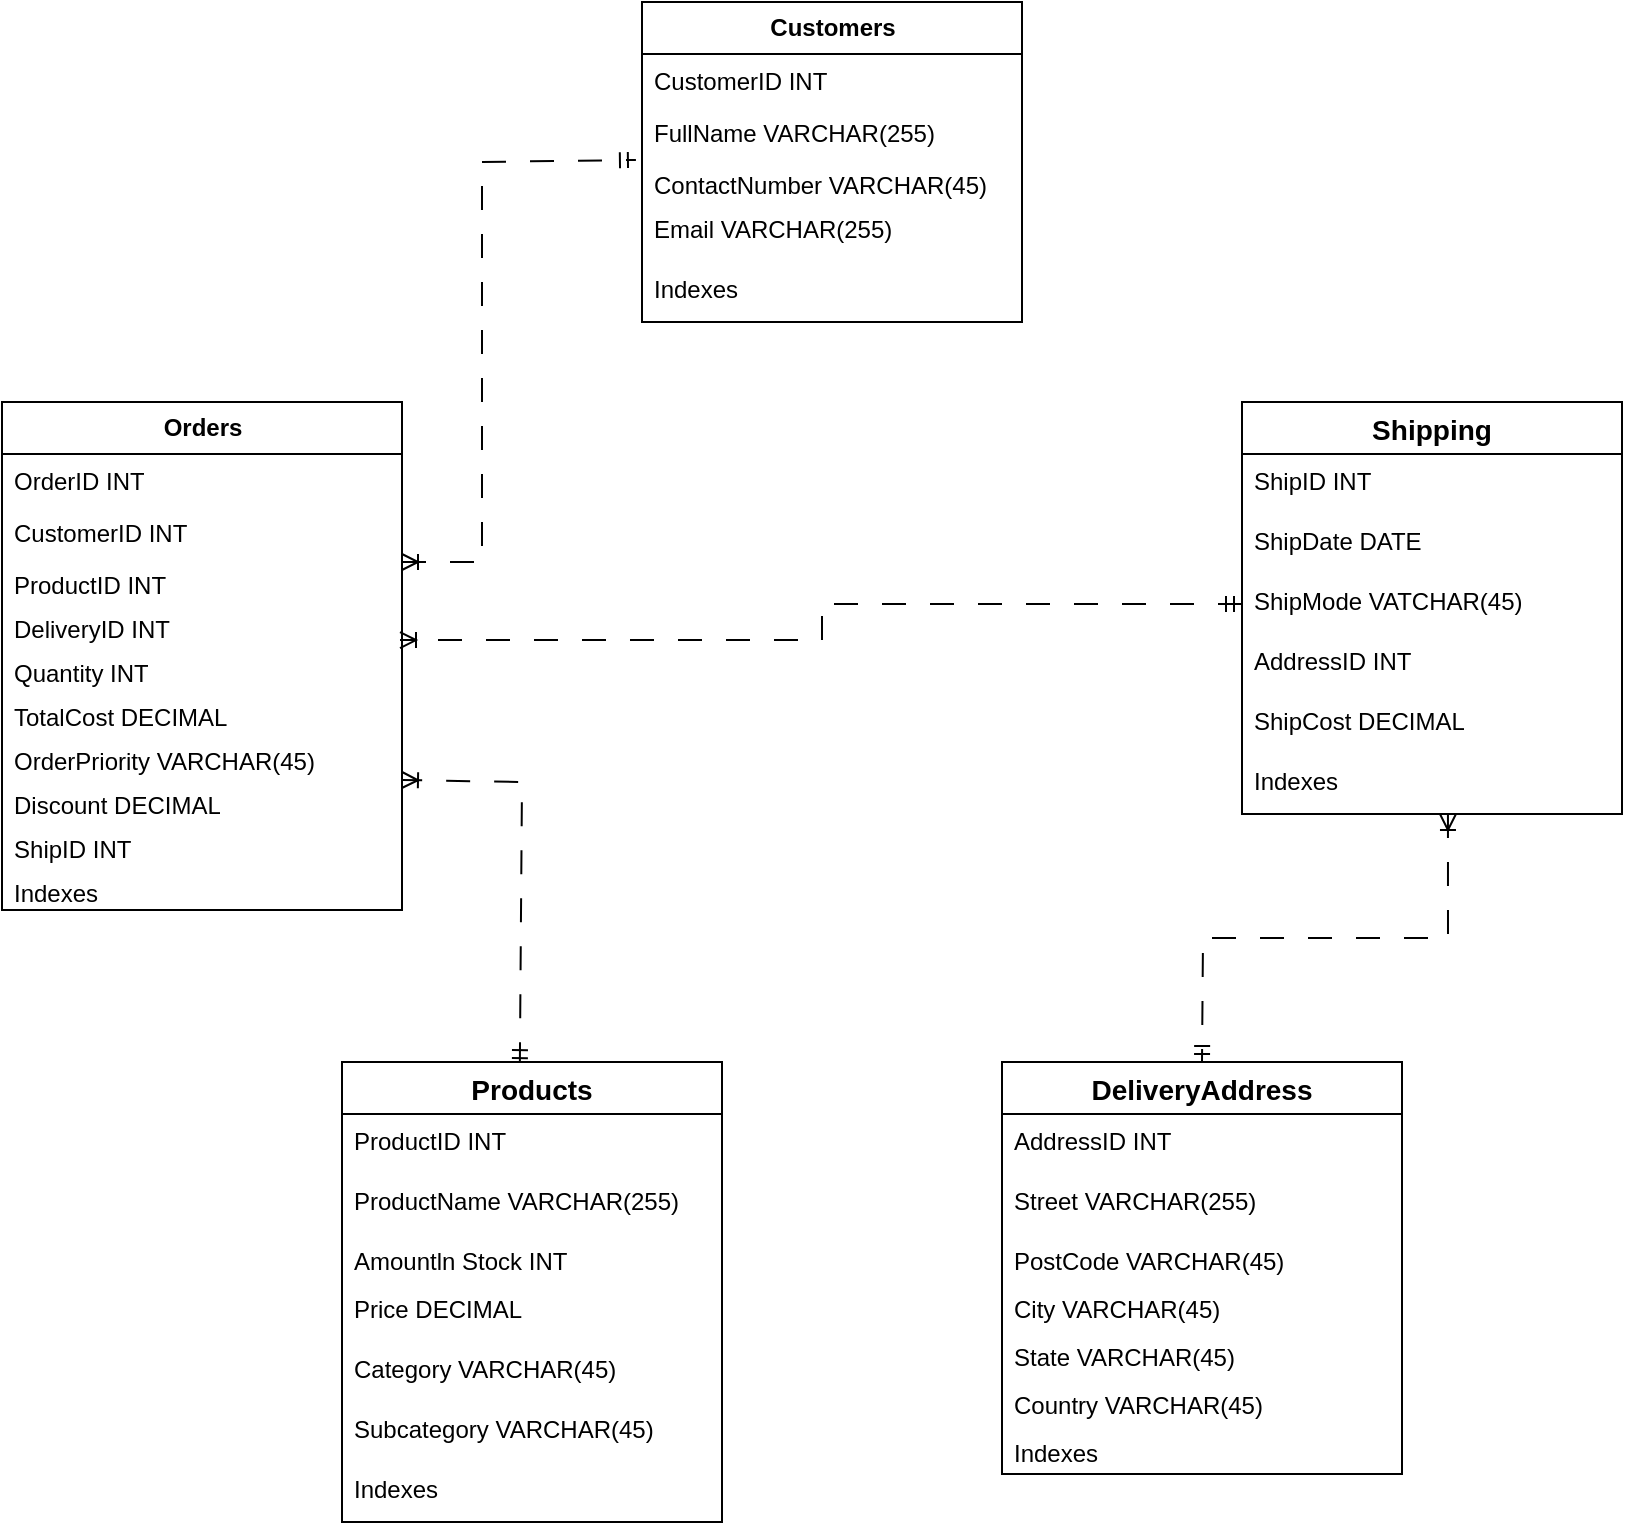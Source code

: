 <mxfile version="24.4.15" type="github">
  <diagram name="Page-1" id="rxr-hx7VIc_0QiqgKNQM">
    <mxGraphModel dx="1434" dy="827" grid="1" gridSize="10" guides="1" tooltips="1" connect="1" arrows="1" fold="1" page="1" pageScale="1" pageWidth="850" pageHeight="1100" math="0" shadow="0">
      <root>
        <mxCell id="0" />
        <mxCell id="1" parent="0" />
        <mxCell id="SPCyMe39Lzar1Hcm_dn9-1" value="&lt;b&gt;Customers&lt;/b&gt;" style="swimlane;fontStyle=0;childLayout=stackLayout;horizontal=1;startSize=26;fillColor=none;horizontalStack=0;resizeParent=1;resizeParentMax=0;resizeLast=0;collapsible=1;marginBottom=0;html=1;" vertex="1" parent="1">
          <mxGeometry x="340" y="40" width="190" height="160" as="geometry" />
        </mxCell>
        <mxCell id="SPCyMe39Lzar1Hcm_dn9-2" value="CustomerID INT" style="text;strokeColor=none;fillColor=none;align=left;verticalAlign=top;spacingLeft=4;spacingRight=4;overflow=hidden;rotatable=0;points=[[0,0.5],[1,0.5]];portConstraint=eastwest;whiteSpace=wrap;html=1;" vertex="1" parent="SPCyMe39Lzar1Hcm_dn9-1">
          <mxGeometry y="26" width="190" height="26" as="geometry" />
        </mxCell>
        <mxCell id="SPCyMe39Lzar1Hcm_dn9-3" value="FullName VARCHAR(255)" style="text;strokeColor=none;fillColor=none;align=left;verticalAlign=top;spacingLeft=4;spacingRight=4;overflow=hidden;rotatable=0;points=[[0,0.5],[1,0.5]];portConstraint=eastwest;whiteSpace=wrap;html=1;" vertex="1" parent="SPCyMe39Lzar1Hcm_dn9-1">
          <mxGeometry y="52" width="190" height="26" as="geometry" />
        </mxCell>
        <mxCell id="SPCyMe39Lzar1Hcm_dn9-24" value="ContactNumber VARCHAR(45)" style="text;strokeColor=none;fillColor=none;align=left;verticalAlign=top;spacingLeft=4;spacingRight=4;overflow=hidden;rotatable=0;points=[[0,0.5],[1,0.5]];portConstraint=eastwest;whiteSpace=wrap;html=1;" vertex="1" parent="SPCyMe39Lzar1Hcm_dn9-1">
          <mxGeometry y="78" width="190" height="22" as="geometry" />
        </mxCell>
        <mxCell id="SPCyMe39Lzar1Hcm_dn9-25" value="Email VARCHAR(255)" style="text;strokeColor=none;fillColor=none;align=left;verticalAlign=top;spacingLeft=4;spacingRight=4;overflow=hidden;rotatable=0;points=[[0,0.5],[1,0.5]];portConstraint=eastwest;whiteSpace=wrap;html=1;" vertex="1" parent="SPCyMe39Lzar1Hcm_dn9-1">
          <mxGeometry y="100" width="190" height="30" as="geometry" />
        </mxCell>
        <mxCell id="SPCyMe39Lzar1Hcm_dn9-4" value="Indexes" style="text;strokeColor=none;fillColor=none;align=left;verticalAlign=top;spacingLeft=4;spacingRight=4;overflow=hidden;rotatable=0;points=[[0,0.5],[1,0.5]];portConstraint=eastwest;whiteSpace=wrap;html=1;" vertex="1" parent="SPCyMe39Lzar1Hcm_dn9-1">
          <mxGeometry y="130" width="190" height="30" as="geometry" />
        </mxCell>
        <mxCell id="SPCyMe39Lzar1Hcm_dn9-6" value="&lt;b&gt;Orders&lt;/b&gt;" style="swimlane;fontStyle=0;childLayout=stackLayout;horizontal=1;startSize=26;fillColor=none;horizontalStack=0;resizeParent=1;resizeParentMax=0;resizeLast=0;collapsible=1;marginBottom=0;html=1;" vertex="1" parent="1">
          <mxGeometry x="20" y="240" width="200" height="254" as="geometry">
            <mxRectangle x="20" y="240" width="80" height="30" as="alternateBounds" />
          </mxGeometry>
        </mxCell>
        <mxCell id="SPCyMe39Lzar1Hcm_dn9-7" value="OrderID INT" style="text;strokeColor=none;fillColor=none;align=left;verticalAlign=top;spacingLeft=4;spacingRight=4;overflow=hidden;rotatable=0;points=[[0,0.5],[1,0.5]];portConstraint=eastwest;whiteSpace=wrap;html=1;" vertex="1" parent="SPCyMe39Lzar1Hcm_dn9-6">
          <mxGeometry y="26" width="200" height="26" as="geometry" />
        </mxCell>
        <mxCell id="SPCyMe39Lzar1Hcm_dn9-8" value="CustomerID INT" style="text;strokeColor=none;fillColor=none;align=left;verticalAlign=top;spacingLeft=4;spacingRight=4;overflow=hidden;rotatable=0;points=[[0,0.5],[1,0.5]];portConstraint=eastwest;whiteSpace=wrap;html=1;" vertex="1" parent="SPCyMe39Lzar1Hcm_dn9-6">
          <mxGeometry y="52" width="200" height="26" as="geometry" />
        </mxCell>
        <mxCell id="SPCyMe39Lzar1Hcm_dn9-9" value="ProductID INT" style="text;strokeColor=none;fillColor=none;align=left;verticalAlign=top;spacingLeft=4;spacingRight=4;overflow=hidden;rotatable=0;points=[[0,0.5],[1,0.5]];portConstraint=eastwest;whiteSpace=wrap;html=1;" vertex="1" parent="SPCyMe39Lzar1Hcm_dn9-6">
          <mxGeometry y="78" width="200" height="22" as="geometry" />
        </mxCell>
        <mxCell id="SPCyMe39Lzar1Hcm_dn9-26" value="DeliveryID INT" style="text;strokeColor=none;fillColor=none;align=left;verticalAlign=top;spacingLeft=4;spacingRight=4;overflow=hidden;rotatable=0;points=[[0,0.5],[1,0.5]];portConstraint=eastwest;whiteSpace=wrap;html=1;" vertex="1" parent="SPCyMe39Lzar1Hcm_dn9-6">
          <mxGeometry y="100" width="200" height="22" as="geometry" />
        </mxCell>
        <mxCell id="SPCyMe39Lzar1Hcm_dn9-27" value="Quantity INT" style="text;strokeColor=none;fillColor=none;align=left;verticalAlign=top;spacingLeft=4;spacingRight=4;overflow=hidden;rotatable=0;points=[[0,0.5],[1,0.5]];portConstraint=eastwest;whiteSpace=wrap;html=1;" vertex="1" parent="SPCyMe39Lzar1Hcm_dn9-6">
          <mxGeometry y="122" width="200" height="22" as="geometry" />
        </mxCell>
        <mxCell id="SPCyMe39Lzar1Hcm_dn9-28" value="TotalCost DECIMAL" style="text;strokeColor=none;fillColor=none;align=left;verticalAlign=top;spacingLeft=4;spacingRight=4;overflow=hidden;rotatable=0;points=[[0,0.5],[1,0.5]];portConstraint=eastwest;whiteSpace=wrap;html=1;" vertex="1" parent="SPCyMe39Lzar1Hcm_dn9-6">
          <mxGeometry y="144" width="200" height="22" as="geometry" />
        </mxCell>
        <mxCell id="SPCyMe39Lzar1Hcm_dn9-29" value="OrderPriority VARCHAR(45)" style="text;strokeColor=none;fillColor=none;align=left;verticalAlign=top;spacingLeft=4;spacingRight=4;overflow=hidden;rotatable=0;points=[[0,0.5],[1,0.5]];portConstraint=eastwest;whiteSpace=wrap;html=1;" vertex="1" parent="SPCyMe39Lzar1Hcm_dn9-6">
          <mxGeometry y="166" width="200" height="22" as="geometry" />
        </mxCell>
        <mxCell id="SPCyMe39Lzar1Hcm_dn9-30" value="Discount DECIMAL" style="text;strokeColor=none;fillColor=none;align=left;verticalAlign=top;spacingLeft=4;spacingRight=4;overflow=hidden;rotatable=0;points=[[0,0.5],[1,0.5]];portConstraint=eastwest;whiteSpace=wrap;html=1;" vertex="1" parent="SPCyMe39Lzar1Hcm_dn9-6">
          <mxGeometry y="188" width="200" height="22" as="geometry" />
        </mxCell>
        <mxCell id="SPCyMe39Lzar1Hcm_dn9-31" value="S&lt;span style=&quot;white-space: pre;&quot;&gt;hipID INT&lt;/span&gt;" style="text;strokeColor=none;fillColor=none;align=left;verticalAlign=top;spacingLeft=4;spacingRight=4;overflow=hidden;rotatable=0;points=[[0,0.5],[1,0.5]];portConstraint=eastwest;whiteSpace=wrap;html=1;" vertex="1" parent="SPCyMe39Lzar1Hcm_dn9-6">
          <mxGeometry y="210" width="200" height="22" as="geometry" />
        </mxCell>
        <mxCell id="SPCyMe39Lzar1Hcm_dn9-43" value="Indexes" style="text;strokeColor=none;fillColor=none;align=left;verticalAlign=top;spacingLeft=4;spacingRight=4;overflow=hidden;rotatable=0;points=[[0,0.5],[1,0.5]];portConstraint=eastwest;whiteSpace=wrap;html=1;" vertex="1" parent="SPCyMe39Lzar1Hcm_dn9-6">
          <mxGeometry y="232" width="200" height="22" as="geometry" />
        </mxCell>
        <mxCell id="SPCyMe39Lzar1Hcm_dn9-56" style="rounded=0;orthogonalLoop=1;jettySize=auto;html=1;exitX=0.468;exitY=0.009;exitDx=0;exitDy=0;entryX=1;entryY=0.5;entryDx=0;entryDy=0;elbow=vertical;endArrow=ERoneToMany;endFill=0;dashed=1;exitPerimeter=0;startArrow=ERmandOne;startFill=0;dashPattern=12 12;" edge="1" parent="1" source="SPCyMe39Lzar1Hcm_dn9-12">
          <mxGeometry relative="1" as="geometry">
            <mxPoint x="285" y="560" as="sourcePoint" />
            <mxPoint x="220" y="429" as="targetPoint" />
            <Array as="points">
              <mxPoint x="280" y="430" />
            </Array>
          </mxGeometry>
        </mxCell>
        <mxCell id="SPCyMe39Lzar1Hcm_dn9-12" value="Products" style="swimlane;fontStyle=1;childLayout=stackLayout;horizontal=1;startSize=26;horizontalStack=0;resizeParent=1;resizeParentMax=0;resizeLast=0;collapsible=1;marginBottom=0;align=center;fontSize=14;" vertex="1" parent="1">
          <mxGeometry x="190" y="570" width="190" height="230" as="geometry" />
        </mxCell>
        <mxCell id="SPCyMe39Lzar1Hcm_dn9-13" value="ProductID INT" style="text;strokeColor=none;fillColor=none;spacingLeft=4;spacingRight=4;overflow=hidden;rotatable=0;points=[[0,0.5],[1,0.5]];portConstraint=eastwest;fontSize=12;whiteSpace=wrap;html=1;" vertex="1" parent="SPCyMe39Lzar1Hcm_dn9-12">
          <mxGeometry y="26" width="190" height="30" as="geometry" />
        </mxCell>
        <mxCell id="SPCyMe39Lzar1Hcm_dn9-14" value="ProductName VARCHAR(255)" style="text;strokeColor=none;fillColor=none;spacingLeft=4;spacingRight=4;overflow=hidden;rotatable=0;points=[[0,0.5],[1,0.5]];portConstraint=eastwest;fontSize=12;whiteSpace=wrap;html=1;" vertex="1" parent="SPCyMe39Lzar1Hcm_dn9-12">
          <mxGeometry y="56" width="190" height="30" as="geometry" />
        </mxCell>
        <mxCell id="SPCyMe39Lzar1Hcm_dn9-15" value="Amountln Stock INT" style="text;strokeColor=none;fillColor=none;spacingLeft=4;spacingRight=4;overflow=hidden;rotatable=0;points=[[0,0.5],[1,0.5]];portConstraint=eastwest;fontSize=12;whiteSpace=wrap;html=1;" vertex="1" parent="SPCyMe39Lzar1Hcm_dn9-12">
          <mxGeometry y="86" width="190" height="24" as="geometry" />
        </mxCell>
        <mxCell id="SPCyMe39Lzar1Hcm_dn9-32" value="Price DECIMAL" style="text;strokeColor=none;fillColor=none;spacingLeft=4;spacingRight=4;overflow=hidden;rotatable=0;points=[[0,0.5],[1,0.5]];portConstraint=eastwest;fontSize=12;whiteSpace=wrap;html=1;" vertex="1" parent="SPCyMe39Lzar1Hcm_dn9-12">
          <mxGeometry y="110" width="190" height="30" as="geometry" />
        </mxCell>
        <mxCell id="SPCyMe39Lzar1Hcm_dn9-33" value="Category VARCHAR(45)" style="text;strokeColor=none;fillColor=none;spacingLeft=4;spacingRight=4;overflow=hidden;rotatable=0;points=[[0,0.5],[1,0.5]];portConstraint=eastwest;fontSize=12;whiteSpace=wrap;html=1;" vertex="1" parent="SPCyMe39Lzar1Hcm_dn9-12">
          <mxGeometry y="140" width="190" height="30" as="geometry" />
        </mxCell>
        <mxCell id="SPCyMe39Lzar1Hcm_dn9-34" value="Subcategory VARCHAR(45)" style="text;strokeColor=none;fillColor=none;spacingLeft=4;spacingRight=4;overflow=hidden;rotatable=0;points=[[0,0.5],[1,0.5]];portConstraint=eastwest;fontSize=12;whiteSpace=wrap;html=1;" vertex="1" parent="SPCyMe39Lzar1Hcm_dn9-12">
          <mxGeometry y="170" width="190" height="30" as="geometry" />
        </mxCell>
        <mxCell id="SPCyMe39Lzar1Hcm_dn9-35" value="Indexes" style="text;strokeColor=none;fillColor=none;spacingLeft=4;spacingRight=4;overflow=hidden;rotatable=0;points=[[0,0.5],[1,0.5]];portConstraint=eastwest;fontSize=12;whiteSpace=wrap;html=1;" vertex="1" parent="SPCyMe39Lzar1Hcm_dn9-12">
          <mxGeometry y="200" width="190" height="30" as="geometry" />
        </mxCell>
        <mxCell id="SPCyMe39Lzar1Hcm_dn9-16" value="DeliveryAddress" style="swimlane;fontStyle=1;childLayout=stackLayout;horizontal=1;startSize=26;horizontalStack=0;resizeParent=1;resizeParentMax=0;resizeLast=0;collapsible=1;marginBottom=0;align=center;fontSize=14;" vertex="1" parent="1">
          <mxGeometry x="520" y="570" width="200" height="206" as="geometry" />
        </mxCell>
        <mxCell id="SPCyMe39Lzar1Hcm_dn9-17" value="AddressID INT" style="text;strokeColor=none;fillColor=none;spacingLeft=4;spacingRight=4;overflow=hidden;rotatable=0;points=[[0,0.5],[1,0.5]];portConstraint=eastwest;fontSize=12;whiteSpace=wrap;html=1;" vertex="1" parent="SPCyMe39Lzar1Hcm_dn9-16">
          <mxGeometry y="26" width="200" height="30" as="geometry" />
        </mxCell>
        <mxCell id="SPCyMe39Lzar1Hcm_dn9-18" value="Street VARCHAR(255)" style="text;strokeColor=none;fillColor=none;spacingLeft=4;spacingRight=4;overflow=hidden;rotatable=0;points=[[0,0.5],[1,0.5]];portConstraint=eastwest;fontSize=12;whiteSpace=wrap;html=1;" vertex="1" parent="SPCyMe39Lzar1Hcm_dn9-16">
          <mxGeometry y="56" width="200" height="30" as="geometry" />
        </mxCell>
        <mxCell id="SPCyMe39Lzar1Hcm_dn9-19" value="PostCode VARCHAR(45)" style="text;strokeColor=none;fillColor=none;spacingLeft=4;spacingRight=4;overflow=hidden;rotatable=0;points=[[0,0.5],[1,0.5]];portConstraint=eastwest;fontSize=12;whiteSpace=wrap;html=1;" vertex="1" parent="SPCyMe39Lzar1Hcm_dn9-16">
          <mxGeometry y="86" width="200" height="24" as="geometry" />
        </mxCell>
        <mxCell id="SPCyMe39Lzar1Hcm_dn9-36" value="City VARCHAR(45)" style="text;strokeColor=none;fillColor=none;spacingLeft=4;spacingRight=4;overflow=hidden;rotatable=0;points=[[0,0.5],[1,0.5]];portConstraint=eastwest;fontSize=12;whiteSpace=wrap;html=1;" vertex="1" parent="SPCyMe39Lzar1Hcm_dn9-16">
          <mxGeometry y="110" width="200" height="24" as="geometry" />
        </mxCell>
        <mxCell id="SPCyMe39Lzar1Hcm_dn9-37" value="State VARCHAR(45)" style="text;strokeColor=none;fillColor=none;spacingLeft=4;spacingRight=4;overflow=hidden;rotatable=0;points=[[0,0.5],[1,0.5]];portConstraint=eastwest;fontSize=12;whiteSpace=wrap;html=1;" vertex="1" parent="SPCyMe39Lzar1Hcm_dn9-16">
          <mxGeometry y="134" width="200" height="24" as="geometry" />
        </mxCell>
        <mxCell id="SPCyMe39Lzar1Hcm_dn9-38" value="Country VARCHAR(45)" style="text;strokeColor=none;fillColor=none;spacingLeft=4;spacingRight=4;overflow=hidden;rotatable=0;points=[[0,0.5],[1,0.5]];portConstraint=eastwest;fontSize=12;whiteSpace=wrap;html=1;" vertex="1" parent="SPCyMe39Lzar1Hcm_dn9-16">
          <mxGeometry y="158" width="200" height="24" as="geometry" />
        </mxCell>
        <mxCell id="SPCyMe39Lzar1Hcm_dn9-39" value="Indexes" style="text;strokeColor=none;fillColor=none;spacingLeft=4;spacingRight=4;overflow=hidden;rotatable=0;points=[[0,0.5],[1,0.5]];portConstraint=eastwest;fontSize=12;whiteSpace=wrap;html=1;" vertex="1" parent="SPCyMe39Lzar1Hcm_dn9-16">
          <mxGeometry y="182" width="200" height="24" as="geometry" />
        </mxCell>
        <mxCell id="SPCyMe39Lzar1Hcm_dn9-58" style="edgeStyle=orthogonalEdgeStyle;rounded=0;orthogonalLoop=1;jettySize=auto;html=1;endArrow=ERmandOne;endFill=0;dashed=1;startArrow=ERoneToMany;startFill=0;dashPattern=12 12;exitX=0.542;exitY=1;exitDx=0;exitDy=0;exitPerimeter=0;" edge="1" parent="1" source="SPCyMe39Lzar1Hcm_dn9-42">
          <mxGeometry relative="1" as="geometry">
            <mxPoint x="735" y="520" as="sourcePoint" />
            <mxPoint x="620" y="570" as="targetPoint" />
          </mxGeometry>
        </mxCell>
        <mxCell id="SPCyMe39Lzar1Hcm_dn9-20" value="Shipping" style="swimlane;fontStyle=1;childLayout=stackLayout;horizontal=1;startSize=26;horizontalStack=0;resizeParent=1;resizeParentMax=0;resizeLast=0;collapsible=1;marginBottom=0;align=center;fontSize=14;" vertex="1" parent="1">
          <mxGeometry x="640" y="240" width="190" height="206" as="geometry" />
        </mxCell>
        <mxCell id="SPCyMe39Lzar1Hcm_dn9-21" value="ShipID INT" style="text;strokeColor=none;fillColor=none;spacingLeft=4;spacingRight=4;overflow=hidden;rotatable=0;points=[[0,0.5],[1,0.5]];portConstraint=eastwest;fontSize=12;whiteSpace=wrap;html=1;" vertex="1" parent="SPCyMe39Lzar1Hcm_dn9-20">
          <mxGeometry y="26" width="190" height="30" as="geometry" />
        </mxCell>
        <mxCell id="SPCyMe39Lzar1Hcm_dn9-22" value="ShipDate DATE" style="text;strokeColor=none;fillColor=none;spacingLeft=4;spacingRight=4;overflow=hidden;rotatable=0;points=[[0,0.5],[1,0.5]];portConstraint=eastwest;fontSize=12;whiteSpace=wrap;html=1;" vertex="1" parent="SPCyMe39Lzar1Hcm_dn9-20">
          <mxGeometry y="56" width="190" height="30" as="geometry" />
        </mxCell>
        <mxCell id="SPCyMe39Lzar1Hcm_dn9-23" value="ShipMode VATCHAR(45)" style="text;strokeColor=none;fillColor=none;spacingLeft=4;spacingRight=4;overflow=hidden;rotatable=0;points=[[0,0.5],[1,0.5]];portConstraint=eastwest;fontSize=12;whiteSpace=wrap;html=1;" vertex="1" parent="SPCyMe39Lzar1Hcm_dn9-20">
          <mxGeometry y="86" width="190" height="30" as="geometry" />
        </mxCell>
        <mxCell id="SPCyMe39Lzar1Hcm_dn9-40" value="AddressID INT" style="text;strokeColor=none;fillColor=none;spacingLeft=4;spacingRight=4;overflow=hidden;rotatable=0;points=[[0,0.5],[1,0.5]];portConstraint=eastwest;fontSize=12;whiteSpace=wrap;html=1;" vertex="1" parent="SPCyMe39Lzar1Hcm_dn9-20">
          <mxGeometry y="116" width="190" height="30" as="geometry" />
        </mxCell>
        <mxCell id="SPCyMe39Lzar1Hcm_dn9-41" value="ShipCost DECIMAL" style="text;strokeColor=none;fillColor=none;spacingLeft=4;spacingRight=4;overflow=hidden;rotatable=0;points=[[0,0.5],[1,0.5]];portConstraint=eastwest;fontSize=12;whiteSpace=wrap;html=1;" vertex="1" parent="SPCyMe39Lzar1Hcm_dn9-20">
          <mxGeometry y="146" width="190" height="30" as="geometry" />
        </mxCell>
        <mxCell id="SPCyMe39Lzar1Hcm_dn9-42" value="Indexes" style="text;strokeColor=none;fillColor=none;spacingLeft=4;spacingRight=4;overflow=hidden;rotatable=0;points=[[0,0.5],[1,0.5]];portConstraint=eastwest;fontSize=12;whiteSpace=wrap;html=1;" vertex="1" parent="SPCyMe39Lzar1Hcm_dn9-20">
          <mxGeometry y="176" width="190" height="30" as="geometry" />
        </mxCell>
        <mxCell id="SPCyMe39Lzar1Hcm_dn9-44" value="" style="endArrow=ERmandOne;dashed=1;html=1;rounded=0;entryX=-0.016;entryY=0.045;entryDx=0;entryDy=0;entryPerimeter=0;endFill=0;startArrow=ERoneToMany;startFill=0;dashPattern=12 12;" edge="1" parent="1" target="SPCyMe39Lzar1Hcm_dn9-24">
          <mxGeometry width="50" height="50" relative="1" as="geometry">
            <mxPoint x="220" y="320" as="sourcePoint" />
            <mxPoint x="320" y="120" as="targetPoint" />
            <Array as="points">
              <mxPoint x="260" y="320" />
              <mxPoint x="260" y="210" />
              <mxPoint x="260" y="120" />
            </Array>
          </mxGeometry>
        </mxCell>
        <mxCell id="SPCyMe39Lzar1Hcm_dn9-57" style="rounded=0;orthogonalLoop=1;jettySize=auto;html=1;exitX=0;exitY=0.5;exitDx=0;exitDy=0;entryX=0.995;entryY=-0.136;entryDx=0;entryDy=0;entryPerimeter=0;endArrow=ERoneToMany;endFill=0;dashed=1;edgeStyle=orthogonalEdgeStyle;startArrow=ERmandOne;startFill=0;dashPattern=12 12;jumpSize=8;" edge="1" parent="1" source="SPCyMe39Lzar1Hcm_dn9-23" target="SPCyMe39Lzar1Hcm_dn9-27">
          <mxGeometry relative="1" as="geometry" />
        </mxCell>
      </root>
    </mxGraphModel>
  </diagram>
</mxfile>
